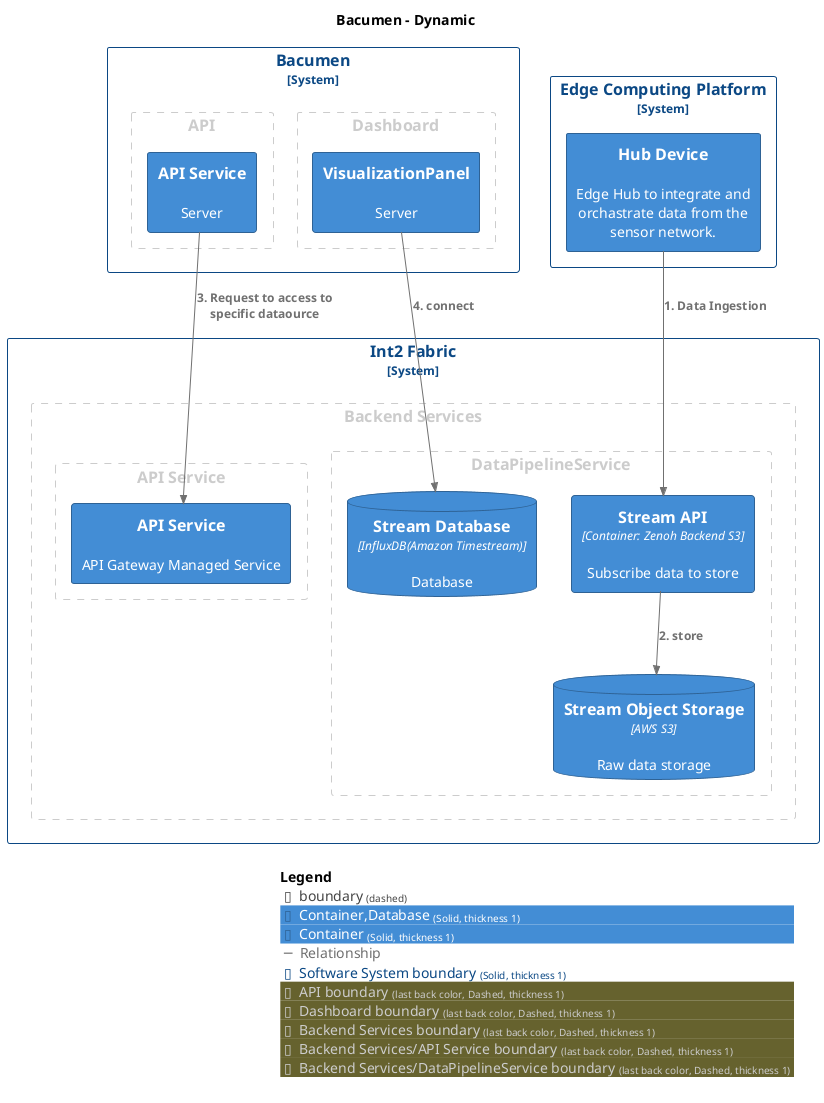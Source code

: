 @startuml
set separator none
title Bacumen - Dynamic

top to bottom direction

!include <C4/C4>
!include <C4/C4_Context>
!include <C4/C4_Container>

AddElementTag("Container,Database", $bgColor="#438dd5", $borderColor="#2e6295", $fontColor="#ffffff", $sprite="", $shadowing="", $borderStyle="Solid", $borderThickness="1")
AddElementTag("Container", $bgColor="#438dd5", $borderColor="#2e6295", $fontColor="#ffffff", $sprite="", $shadowing="", $borderStyle="Solid", $borderThickness="1")

AddRelTag("Relationship", $textColor="#707070", $lineColor="#707070", $lineStyle = "")

AddBoundaryTag("Software System", $bgColor="#ffffff", $borderColor="#0b4884", $fontColor="#0b4884", $shadowing="", $borderStyle="Solid", $borderThickness="1")

System_Boundary("Bacumen_boundary", "Bacumen", $tags="Software System") {
  AddBoundaryTag("API", $borderColor="#cccccc", $fontColor="#cccccc", $borderStyle="Dashed", $borderThickness="1")
  Boundary(group_1, "API", $tags="API") {
    Container(Bacumen.APIService, "API Service", $techn="", $descr="Server", $tags="Container", $link="")
  }

  AddBoundaryTag("Dashboard", $borderColor="#cccccc", $fontColor="#cccccc", $borderStyle="Dashed", $borderThickness="1")
  Boundary(group_2, "Dashboard", $tags="Dashboard") {
    Container(Bacumen.VisualizationPanel, "VisualizationPanel", $techn="", $descr="Server", $tags="Container", $link="")
  }

}

System_Boundary("EdgeComputingPlatform_boundary", "Edge Computing Platform", $tags="Software System") {
  Container(EdgeComputingPlatform.HubDevice, "Hub Device", $techn="", $descr="Edge Hub to integrate and orchastrate data from the sensor network.", $tags="Container", $link="")
}

System_Boundary("Int2Fabric_boundary", "Int2 Fabric", $tags="Software System") {
  AddBoundaryTag("Backend Services", $borderColor="#cccccc", $fontColor="#cccccc", $borderStyle="Dashed", $borderThickness="1")
  Boundary(group_3, "Backend Services", $tags="Backend Services") {
      AddBoundaryTag("Backend Services/API Service", $borderColor="#cccccc", $fontColor="#cccccc", $borderStyle="Dashed", $borderThickness="1")
      Boundary(group_4, "API Service", $tags="Backend Services/API Service") {
        Container(Int2Fabric.APIService, "API Service", $techn="", $descr="API Gateway Managed Service", $tags="Container", $link="")
      }

      AddBoundaryTag("Backend Services/DataPipelineService", $borderColor="#cccccc", $fontColor="#cccccc", $borderStyle="Dashed", $borderThickness="1")
      Boundary(group_5, "DataPipelineService", $tags="Backend Services/DataPipelineService") {
        Container(Int2Fabric.StreamAPI, "Stream API", $techn="Container: Zenoh Backend S3", $descr="Subscribe data to store", $tags="Container", $link="")
        ContainerDb(Int2Fabric.StreamObjectStorage, "Stream Object Storage", $techn="AWS S3", $descr="Raw data storage", $tags="Container,Database", $link="")
        ContainerDb(Int2Fabric.StreamDatabase, "Stream Database", $techn="InfluxDB(Amazon Timestream)", $descr="Database", $tags="Container,Database", $link="")
      }

  }

}

Rel(EdgeComputingPlatform.HubDevice, Int2Fabric.StreamAPI, "1. Data Ingestion", $techn="", $tags="Relationship", $link="")
Rel(Int2Fabric.StreamAPI, Int2Fabric.StreamObjectStorage, "2. store", $techn="", $tags="Relationship", $link="")
Rel(Bacumen.APIService, Int2Fabric.APIService, "3. Request to access to specific dataource", $techn="", $tags="Relationship", $link="")
Rel(Bacumen.VisualizationPanel, Int2Fabric.StreamDatabase, "4. connect", $techn="", $tags="Relationship", $link="")

SHOW_LEGEND(true)
@enduml